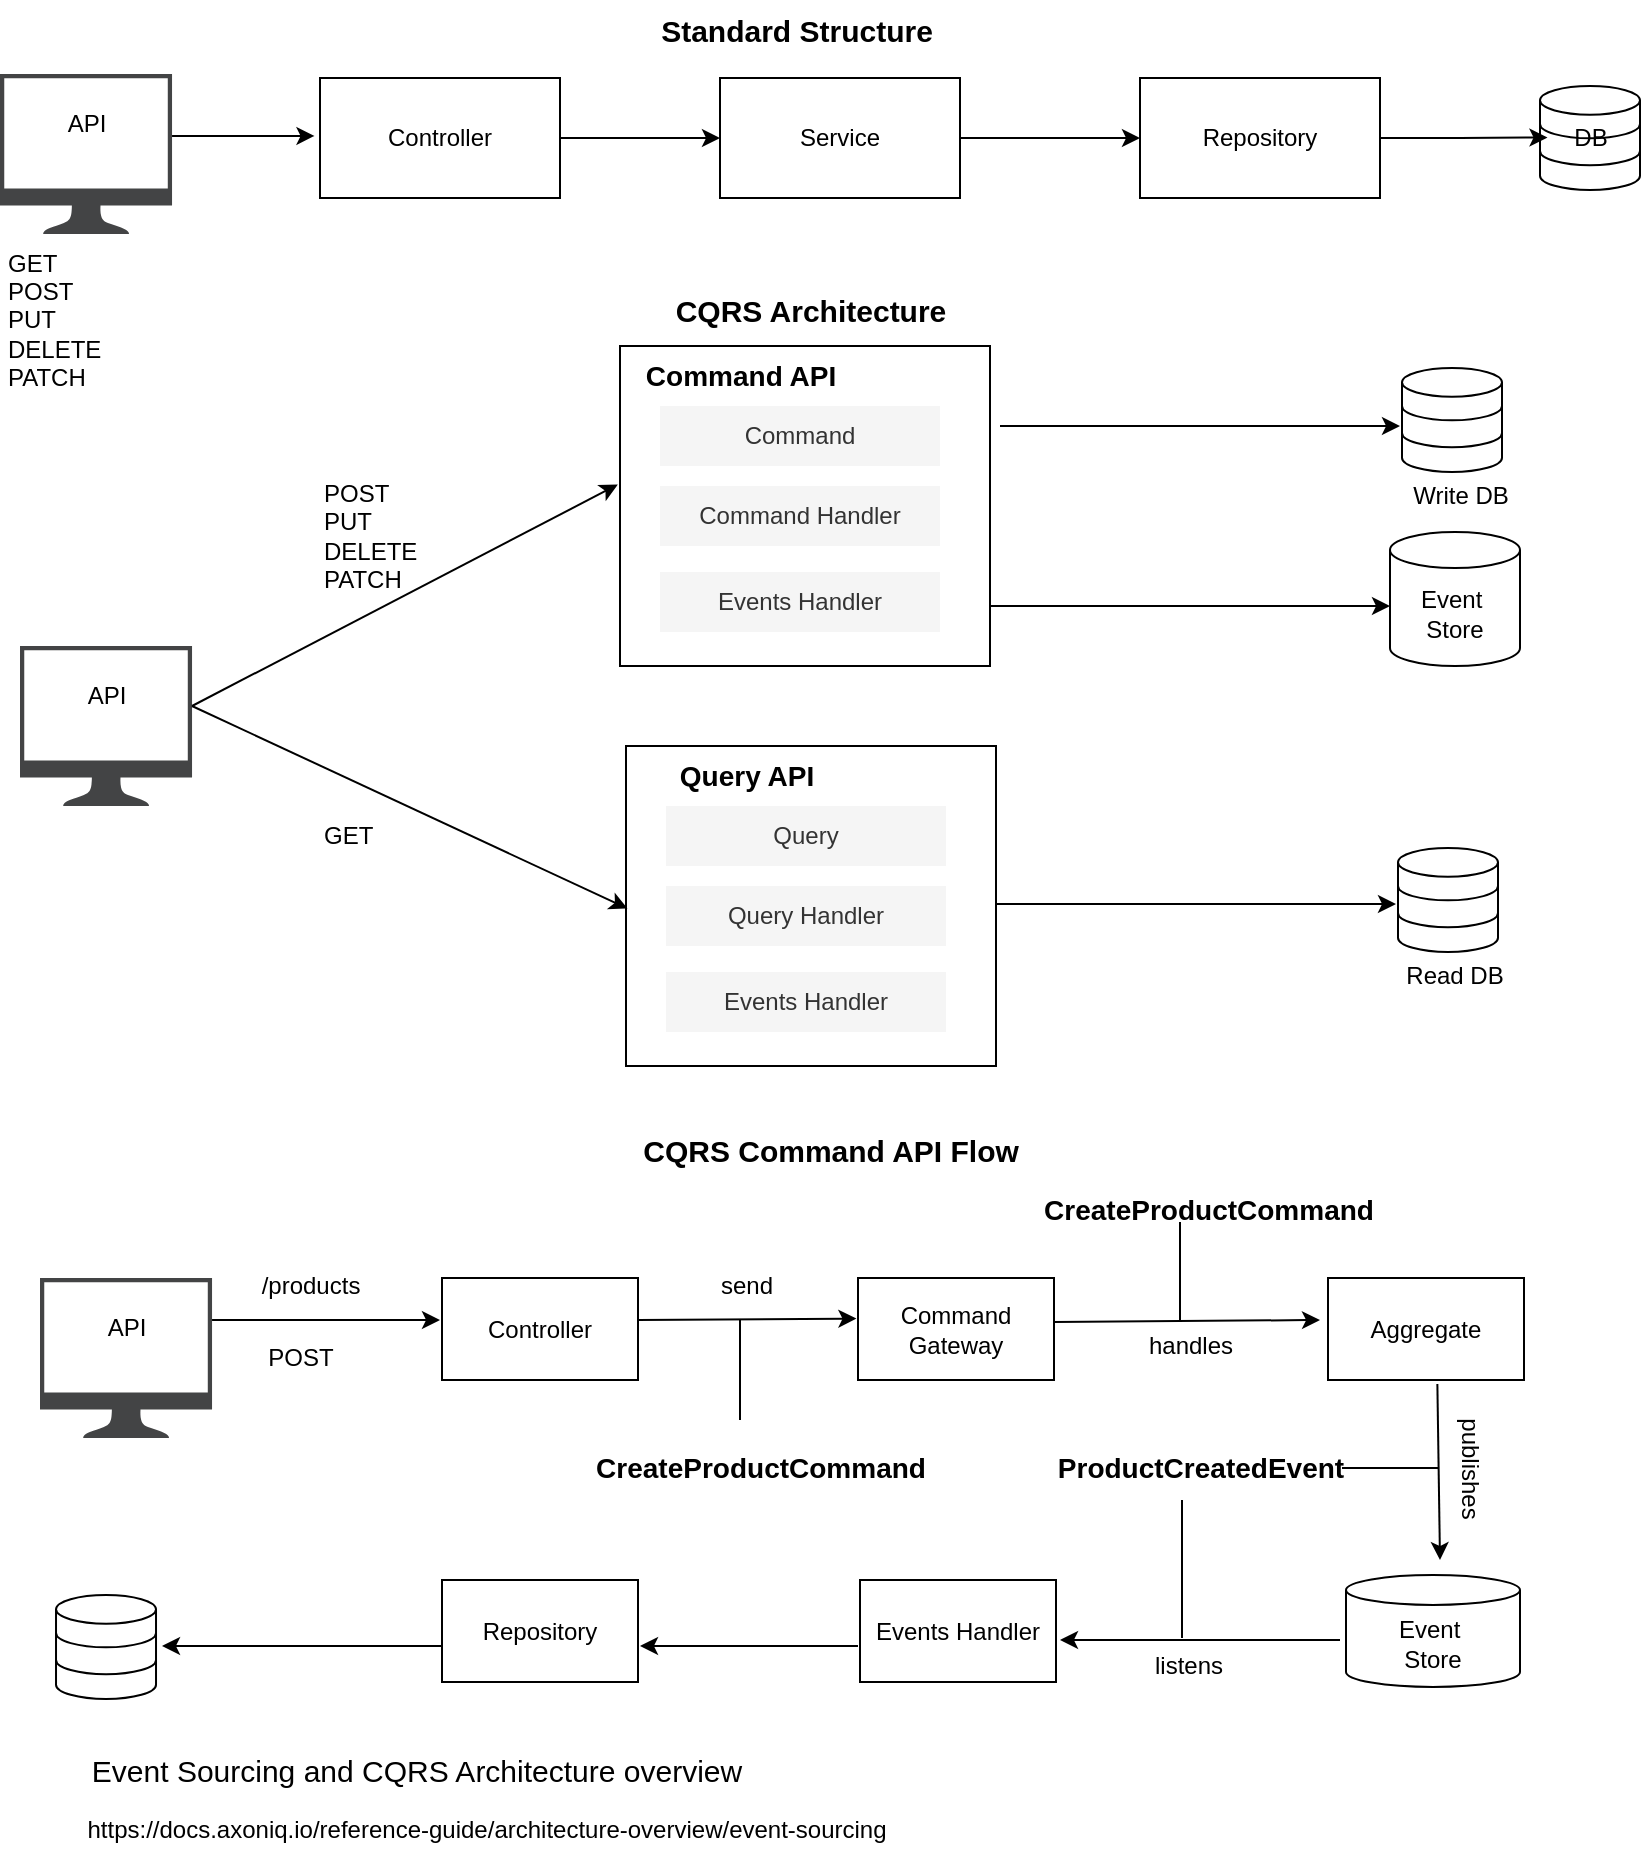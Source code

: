 <mxfile version="24.4.4" type="github" pages="2">
  <diagram name="CQRS" id="2lKPB6G0regEdDibs2Pk">
    <mxGraphModel dx="1434" dy="754" grid="1" gridSize="10" guides="1" tooltips="1" connect="1" arrows="1" fold="1" page="1" pageScale="1" pageWidth="850" pageHeight="1100" math="0" shadow="0">
      <root>
        <mxCell id="0" />
        <mxCell id="1" parent="0" />
        <mxCell id="vrQK5T2YbZI1eICUe0Q2-1" value="" style="sketch=0;pointerEvents=1;shadow=0;dashed=0;html=1;strokeColor=none;fillColor=#434445;aspect=fixed;labelPosition=center;verticalLabelPosition=bottom;verticalAlign=top;align=center;outlineConnect=0;shape=mxgraph.vvd.monitor;" parent="1" vertex="1">
          <mxGeometry x="20" y="57" width="86.02" height="80" as="geometry" />
        </mxCell>
        <mxCell id="vrQK5T2YbZI1eICUe0Q2-2" value="API" style="text;html=1;align=center;verticalAlign=middle;resizable=0;points=[];autosize=1;strokeColor=none;fillColor=none;" parent="1" vertex="1">
          <mxGeometry x="43.01" y="67" width="40" height="30" as="geometry" />
        </mxCell>
        <mxCell id="vrQK5T2YbZI1eICUe0Q2-9" style="edgeStyle=orthogonalEdgeStyle;rounded=0;orthogonalLoop=1;jettySize=auto;html=1;entryX=0;entryY=0.5;entryDx=0;entryDy=0;" parent="1" source="vrQK5T2YbZI1eICUe0Q2-3" target="vrQK5T2YbZI1eICUe0Q2-4" edge="1">
          <mxGeometry relative="1" as="geometry" />
        </mxCell>
        <mxCell id="vrQK5T2YbZI1eICUe0Q2-3" value="Controller" style="rounded=0;whiteSpace=wrap;html=1;" parent="1" vertex="1">
          <mxGeometry x="180" y="59" width="120" height="60" as="geometry" />
        </mxCell>
        <mxCell id="vrQK5T2YbZI1eICUe0Q2-10" style="edgeStyle=orthogonalEdgeStyle;rounded=0;orthogonalLoop=1;jettySize=auto;html=1;" parent="1" source="vrQK5T2YbZI1eICUe0Q2-4" target="vrQK5T2YbZI1eICUe0Q2-5" edge="1">
          <mxGeometry relative="1" as="geometry" />
        </mxCell>
        <mxCell id="vrQK5T2YbZI1eICUe0Q2-4" value="Service" style="rounded=0;whiteSpace=wrap;html=1;" parent="1" vertex="1">
          <mxGeometry x="380" y="59" width="120" height="60" as="geometry" />
        </mxCell>
        <mxCell id="vrQK5T2YbZI1eICUe0Q2-5" value="Repository" style="rounded=0;whiteSpace=wrap;html=1;" parent="1" vertex="1">
          <mxGeometry x="590" y="59" width="120" height="60" as="geometry" />
        </mxCell>
        <mxCell id="vrQK5T2YbZI1eICUe0Q2-6" value="" style="html=1;verticalLabelPosition=bottom;align=center;labelBackgroundColor=#ffffff;verticalAlign=top;strokeWidth=1;strokeColor=#000000;shadow=0;dashed=0;shape=mxgraph.ios7.icons.data;" parent="1" vertex="1">
          <mxGeometry x="790" y="63" width="50" height="52" as="geometry" />
        </mxCell>
        <mxCell id="vrQK5T2YbZI1eICUe0Q2-7" value="DB" style="text;html=1;align=center;verticalAlign=middle;resizable=0;points=[];autosize=1;strokeColor=none;fillColor=none;" parent="1" vertex="1">
          <mxGeometry x="795" y="74" width="40" height="30" as="geometry" />
        </mxCell>
        <mxCell id="vrQK5T2YbZI1eICUe0Q2-12" style="edgeStyle=orthogonalEdgeStyle;rounded=0;orthogonalLoop=1;jettySize=auto;html=1;entryX=0.075;entryY=0.495;entryDx=0;entryDy=0;entryPerimeter=0;" parent="1" source="vrQK5T2YbZI1eICUe0Q2-5" target="vrQK5T2YbZI1eICUe0Q2-6" edge="1">
          <mxGeometry relative="1" as="geometry" />
        </mxCell>
        <mxCell id="vrQK5T2YbZI1eICUe0Q2-13" style="edgeStyle=orthogonalEdgeStyle;rounded=0;orthogonalLoop=1;jettySize=auto;html=1;entryX=-0.023;entryY=0.633;entryDx=0;entryDy=0;entryPerimeter=0;" parent="1" edge="1">
          <mxGeometry relative="1" as="geometry">
            <mxPoint x="106.02" y="87.98" as="sourcePoint" />
            <mxPoint x="177.24" y="87.98" as="targetPoint" />
          </mxGeometry>
        </mxCell>
        <mxCell id="vrQK5T2YbZI1eICUe0Q2-14" value="&lt;b&gt;&lt;font style=&quot;font-size: 15px;&quot;&gt;Standard Structure&lt;/font&gt;&lt;/b&gt;" style="text;html=1;align=center;verticalAlign=middle;resizable=0;points=[];autosize=1;strokeColor=none;fillColor=none;" parent="1" vertex="1">
          <mxGeometry x="338" y="20" width="160" height="30" as="geometry" />
        </mxCell>
        <mxCell id="vrQK5T2YbZI1eICUe0Q2-15" value="GET&lt;div&gt;POST&lt;/div&gt;&lt;div&gt;PUT&lt;/div&gt;&lt;div&gt;DELETE&lt;/div&gt;&lt;div&gt;PATCH&lt;/div&gt;" style="text;html=1;align=left;verticalAlign=middle;resizable=0;points=[];autosize=1;strokeColor=none;fillColor=none;" parent="1" vertex="1">
          <mxGeometry x="22" y="135" width="70" height="90" as="geometry" />
        </mxCell>
        <mxCell id="uQFKMEbY_tLI6WAFVRx7-1" value="" style="sketch=0;pointerEvents=1;shadow=0;dashed=0;html=1;strokeColor=none;fillColor=#434445;aspect=fixed;labelPosition=center;verticalLabelPosition=bottom;verticalAlign=top;align=center;outlineConnect=0;shape=mxgraph.vvd.monitor;" parent="1" vertex="1">
          <mxGeometry x="30" y="343" width="86.02" height="80" as="geometry" />
        </mxCell>
        <mxCell id="uQFKMEbY_tLI6WAFVRx7-2" value="API" style="text;html=1;align=center;verticalAlign=middle;resizable=0;points=[];autosize=1;strokeColor=none;fillColor=none;" parent="1" vertex="1">
          <mxGeometry x="53.01" y="353" width="40" height="30" as="geometry" />
        </mxCell>
        <mxCell id="uQFKMEbY_tLI6WAFVRx7-3" value="" style="rounded=0;whiteSpace=wrap;html=1;" parent="1" vertex="1">
          <mxGeometry x="330" y="193" width="185" height="160" as="geometry" />
        </mxCell>
        <mxCell id="uQFKMEbY_tLI6WAFVRx7-4" value="&lt;b&gt;&lt;font style=&quot;font-size: 14px;&quot;&gt;Command API&lt;/font&gt;&lt;/b&gt;" style="text;html=1;align=center;verticalAlign=middle;resizable=0;points=[];autosize=1;strokeColor=none;fillColor=none;" parent="1" vertex="1">
          <mxGeometry x="330" y="193" width="120" height="30" as="geometry" />
        </mxCell>
        <mxCell id="uQFKMEbY_tLI6WAFVRx7-5" value="Command" style="rounded=0;whiteSpace=wrap;html=1;fillColor=#f5f5f5;fontColor=#333333;strokeColor=none;" parent="1" vertex="1">
          <mxGeometry x="350" y="223" width="140" height="30" as="geometry" />
        </mxCell>
        <mxCell id="uQFKMEbY_tLI6WAFVRx7-6" value="Command Handler" style="rounded=0;whiteSpace=wrap;html=1;fillColor=#f5f5f5;fontColor=#333333;strokeColor=none;" parent="1" vertex="1">
          <mxGeometry x="350" y="263" width="140" height="30" as="geometry" />
        </mxCell>
        <mxCell id="uQFKMEbY_tLI6WAFVRx7-7" value="Events Handler" style="rounded=0;whiteSpace=wrap;html=1;fillColor=#f5f5f5;fontColor=#333333;strokeColor=none;" parent="1" vertex="1">
          <mxGeometry x="350" y="306" width="140" height="30" as="geometry" />
        </mxCell>
        <mxCell id="uQFKMEbY_tLI6WAFVRx7-8" value="" style="rounded=0;whiteSpace=wrap;html=1;" parent="1" vertex="1">
          <mxGeometry x="333" y="393" width="185" height="160" as="geometry" />
        </mxCell>
        <mxCell id="uQFKMEbY_tLI6WAFVRx7-9" value="&lt;b&gt;&lt;font style=&quot;font-size: 14px;&quot;&gt;Query API&lt;/font&gt;&lt;/b&gt;" style="text;html=1;align=center;verticalAlign=middle;resizable=0;points=[];autosize=1;strokeColor=none;fillColor=none;" parent="1" vertex="1">
          <mxGeometry x="348" y="393" width="90" height="30" as="geometry" />
        </mxCell>
        <mxCell id="uQFKMEbY_tLI6WAFVRx7-10" value="Query" style="rounded=0;whiteSpace=wrap;html=1;fillColor=#f5f5f5;fontColor=#333333;strokeColor=none;" parent="1" vertex="1">
          <mxGeometry x="353" y="423" width="140" height="30" as="geometry" />
        </mxCell>
        <mxCell id="uQFKMEbY_tLI6WAFVRx7-11" value="Query Handler" style="rounded=0;whiteSpace=wrap;html=1;fillColor=#f5f5f5;fontColor=#333333;strokeColor=none;" parent="1" vertex="1">
          <mxGeometry x="353" y="463" width="140" height="30" as="geometry" />
        </mxCell>
        <mxCell id="uQFKMEbY_tLI6WAFVRx7-12" value="Events Handler" style="rounded=0;whiteSpace=wrap;html=1;fillColor=#f5f5f5;fontColor=#333333;strokeColor=none;" parent="1" vertex="1">
          <mxGeometry x="353" y="506" width="140" height="30" as="geometry" />
        </mxCell>
        <mxCell id="uQFKMEbY_tLI6WAFVRx7-14" value="" style="endArrow=classic;html=1;rounded=0;entryX=-0.006;entryY=0.433;entryDx=0;entryDy=0;entryPerimeter=0;" parent="1" target="uQFKMEbY_tLI6WAFVRx7-3" edge="1">
          <mxGeometry width="50" height="50" relative="1" as="geometry">
            <mxPoint x="116.02" y="373" as="sourcePoint" />
            <mxPoint x="166.02" y="323" as="targetPoint" />
          </mxGeometry>
        </mxCell>
        <mxCell id="uQFKMEbY_tLI6WAFVRx7-15" value="" style="endArrow=classic;html=1;rounded=0;entryX=0.004;entryY=0.508;entryDx=0;entryDy=0;entryPerimeter=0;" parent="1" target="uQFKMEbY_tLI6WAFVRx7-8" edge="1">
          <mxGeometry width="50" height="50" relative="1" as="geometry">
            <mxPoint x="116" y="373" as="sourcePoint" />
            <mxPoint x="330" y="473" as="targetPoint" />
          </mxGeometry>
        </mxCell>
        <mxCell id="uQFKMEbY_tLI6WAFVRx7-16" value="Event&amp;nbsp;&lt;div&gt;Store&lt;/div&gt;" style="shape=cylinder3;whiteSpace=wrap;html=1;boundedLbl=1;backgroundOutline=1;size=9;" parent="1" vertex="1">
          <mxGeometry x="715" y="286" width="65" height="67" as="geometry" />
        </mxCell>
        <mxCell id="uQFKMEbY_tLI6WAFVRx7-17" value="" style="html=1;verticalLabelPosition=bottom;align=center;labelBackgroundColor=#ffffff;verticalAlign=top;strokeWidth=1;strokeColor=#000000;shadow=0;dashed=0;shape=mxgraph.ios7.icons.data;" parent="1" vertex="1">
          <mxGeometry x="721" y="204" width="50" height="52" as="geometry" />
        </mxCell>
        <mxCell id="uQFKMEbY_tLI6WAFVRx7-19" value="" style="html=1;verticalLabelPosition=bottom;align=center;labelBackgroundColor=#ffffff;verticalAlign=top;strokeWidth=1;strokeColor=#000000;shadow=0;dashed=0;shape=mxgraph.ios7.icons.data;" parent="1" vertex="1">
          <mxGeometry x="719" y="444" width="50" height="52" as="geometry" />
        </mxCell>
        <mxCell id="uQFKMEbY_tLI6WAFVRx7-21" value="&lt;div&gt;POST&lt;/div&gt;&lt;div&gt;PUT&lt;/div&gt;&lt;div&gt;DELETE&lt;/div&gt;&lt;div&gt;PATCH&lt;/div&gt;" style="text;html=1;align=left;verticalAlign=middle;resizable=0;points=[];autosize=1;strokeColor=none;fillColor=none;" parent="1" vertex="1">
          <mxGeometry x="180" y="253" width="70" height="70" as="geometry" />
        </mxCell>
        <mxCell id="uQFKMEbY_tLI6WAFVRx7-22" value="GET" style="text;html=1;align=left;verticalAlign=middle;resizable=0;points=[];autosize=1;strokeColor=none;fillColor=none;" parent="1" vertex="1">
          <mxGeometry x="180" y="423" width="50" height="30" as="geometry" />
        </mxCell>
        <mxCell id="uQFKMEbY_tLI6WAFVRx7-23" value="Write DB" style="text;html=1;align=center;verticalAlign=middle;resizable=0;points=[];autosize=1;strokeColor=none;fillColor=none;" parent="1" vertex="1">
          <mxGeometry x="715" y="253" width="70" height="30" as="geometry" />
        </mxCell>
        <mxCell id="uQFKMEbY_tLI6WAFVRx7-24" value="Read DB" style="text;html=1;align=center;verticalAlign=middle;resizable=0;points=[];autosize=1;strokeColor=none;fillColor=none;" parent="1" vertex="1">
          <mxGeometry x="712" y="493" width="70" height="30" as="geometry" />
        </mxCell>
        <mxCell id="uQFKMEbY_tLI6WAFVRx7-25" value="" style="endArrow=classic;html=1;rounded=0;" parent="1" edge="1">
          <mxGeometry width="50" height="50" relative="1" as="geometry">
            <mxPoint x="520" y="233" as="sourcePoint" />
            <mxPoint x="720" y="233" as="targetPoint" />
          </mxGeometry>
        </mxCell>
        <mxCell id="uQFKMEbY_tLI6WAFVRx7-26" value="" style="endArrow=classic;html=1;rounded=0;" parent="1" edge="1">
          <mxGeometry width="50" height="50" relative="1" as="geometry">
            <mxPoint x="515" y="323" as="sourcePoint" />
            <mxPoint x="715" y="323" as="targetPoint" />
          </mxGeometry>
        </mxCell>
        <mxCell id="uQFKMEbY_tLI6WAFVRx7-27" value="" style="endArrow=classic;html=1;rounded=0;" parent="1" edge="1">
          <mxGeometry width="50" height="50" relative="1" as="geometry">
            <mxPoint x="518" y="472" as="sourcePoint" />
            <mxPoint x="718" y="472" as="targetPoint" />
          </mxGeometry>
        </mxCell>
        <mxCell id="uQFKMEbY_tLI6WAFVRx7-28" value="&lt;b&gt;&lt;font style=&quot;font-size: 15px;&quot;&gt;CQRS Architecture&lt;/font&gt;&lt;/b&gt;" style="text;html=1;align=center;verticalAlign=middle;resizable=0;points=[];autosize=1;strokeColor=none;fillColor=none;" parent="1" vertex="1">
          <mxGeometry x="345" y="160" width="160" height="30" as="geometry" />
        </mxCell>
        <mxCell id="uQFKMEbY_tLI6WAFVRx7-29" value="&lt;b&gt;&lt;font style=&quot;font-size: 15px;&quot;&gt;CQRS Command API Flow&lt;/font&gt;&lt;/b&gt;" style="text;html=1;align=center;verticalAlign=middle;resizable=0;points=[];autosize=1;strokeColor=none;fillColor=none;" parent="1" vertex="1">
          <mxGeometry x="330" y="580" width="210" height="30" as="geometry" />
        </mxCell>
        <mxCell id="uQFKMEbY_tLI6WAFVRx7-30" value="" style="sketch=0;pointerEvents=1;shadow=0;dashed=0;html=1;strokeColor=none;fillColor=#434445;aspect=fixed;labelPosition=center;verticalLabelPosition=bottom;verticalAlign=top;align=center;outlineConnect=0;shape=mxgraph.vvd.monitor;" parent="1" vertex="1">
          <mxGeometry x="40" y="659" width="86.02" height="80" as="geometry" />
        </mxCell>
        <mxCell id="uQFKMEbY_tLI6WAFVRx7-31" value="API" style="text;html=1;align=center;verticalAlign=middle;resizable=0;points=[];autosize=1;strokeColor=none;fillColor=none;" parent="1" vertex="1">
          <mxGeometry x="63.01" y="669" width="40" height="30" as="geometry" />
        </mxCell>
        <mxCell id="uQFKMEbY_tLI6WAFVRx7-32" value="Controller" style="rounded=0;whiteSpace=wrap;html=1;" parent="1" vertex="1">
          <mxGeometry x="241" y="659" width="98" height="51" as="geometry" />
        </mxCell>
        <mxCell id="uQFKMEbY_tLI6WAFVRx7-33" value="Command Gateway" style="rounded=0;whiteSpace=wrap;html=1;" parent="1" vertex="1">
          <mxGeometry x="449" y="659" width="98" height="51" as="geometry" />
        </mxCell>
        <mxCell id="uQFKMEbY_tLI6WAFVRx7-34" value="Aggregate" style="rounded=0;whiteSpace=wrap;html=1;" parent="1" vertex="1">
          <mxGeometry x="684" y="659" width="98" height="51" as="geometry" />
        </mxCell>
        <mxCell id="uQFKMEbY_tLI6WAFVRx7-35" value="Event&amp;nbsp;&lt;div&gt;Store&lt;/div&gt;" style="shape=cylinder3;whiteSpace=wrap;html=1;boundedLbl=1;backgroundOutline=1;size=7.5;" parent="1" vertex="1">
          <mxGeometry x="693" y="807.5" width="87" height="56" as="geometry" />
        </mxCell>
        <mxCell id="uQFKMEbY_tLI6WAFVRx7-36" value="" style="html=1;verticalLabelPosition=bottom;align=center;labelBackgroundColor=#ffffff;verticalAlign=top;strokeWidth=1;strokeColor=#000000;shadow=0;dashed=0;shape=mxgraph.ios7.icons.data;" parent="1" vertex="1">
          <mxGeometry x="48.01" y="817.5" width="50" height="52" as="geometry" />
        </mxCell>
        <mxCell id="uQFKMEbY_tLI6WAFVRx7-37" value="Events Handler" style="rounded=0;whiteSpace=wrap;html=1;" parent="1" vertex="1">
          <mxGeometry x="450" y="810" width="98" height="51" as="geometry" />
        </mxCell>
        <mxCell id="uQFKMEbY_tLI6WAFVRx7-38" value="Repository" style="rounded=0;whiteSpace=wrap;html=1;" parent="1" vertex="1">
          <mxGeometry x="241" y="810" width="98" height="51" as="geometry" />
        </mxCell>
        <mxCell id="uQFKMEbY_tLI6WAFVRx7-39" value="&lt;b&gt;&lt;font style=&quot;font-size: 14px;&quot;&gt;CreateProductCommand&lt;/font&gt;&lt;/b&gt;" style="text;html=1;align=center;verticalAlign=middle;resizable=0;points=[];autosize=1;strokeColor=none;fillColor=none;" parent="1" vertex="1">
          <mxGeometry x="305" y="739" width="190" height="30" as="geometry" />
        </mxCell>
        <mxCell id="uQFKMEbY_tLI6WAFVRx7-41" value="&lt;b&gt;&lt;font style=&quot;font-size: 14px;&quot;&gt;CreateProductCommand&lt;/font&gt;&lt;/b&gt;" style="text;html=1;align=center;verticalAlign=middle;resizable=0;points=[];autosize=1;strokeColor=none;fillColor=none;" parent="1" vertex="1">
          <mxGeometry x="529" y="610" width="190" height="30" as="geometry" />
        </mxCell>
        <mxCell id="uQFKMEbY_tLI6WAFVRx7-42" value="&lt;b&gt;&lt;font style=&quot;font-size: 14px;&quot;&gt;ProductCreatedEvent&lt;/font&gt;&lt;/b&gt;" style="text;html=1;align=center;verticalAlign=middle;resizable=0;points=[];autosize=1;strokeColor=none;fillColor=none;" parent="1" vertex="1">
          <mxGeometry x="535" y="739" width="170" height="30" as="geometry" />
        </mxCell>
        <mxCell id="uQFKMEbY_tLI6WAFVRx7-43" value="" style="endArrow=classic;html=1;rounded=0;" parent="1" edge="1">
          <mxGeometry width="50" height="50" relative="1" as="geometry">
            <mxPoint x="126.02" y="680" as="sourcePoint" />
            <mxPoint x="240" y="680" as="targetPoint" />
          </mxGeometry>
        </mxCell>
        <mxCell id="uQFKMEbY_tLI6WAFVRx7-44" value="" style="endArrow=classic;html=1;rounded=0;entryX=-0.008;entryY=0.398;entryDx=0;entryDy=0;entryPerimeter=0;" parent="1" target="uQFKMEbY_tLI6WAFVRx7-33" edge="1">
          <mxGeometry width="50" height="50" relative="1" as="geometry">
            <mxPoint x="339" y="680" as="sourcePoint" />
            <mxPoint x="440" y="680" as="targetPoint" />
          </mxGeometry>
        </mxCell>
        <mxCell id="uQFKMEbY_tLI6WAFVRx7-45" value="" style="endArrow=classic;html=1;rounded=0;" parent="1" edge="1">
          <mxGeometry width="50" height="50" relative="1" as="geometry">
            <mxPoint x="547" y="681" as="sourcePoint" />
            <mxPoint x="680" y="680" as="targetPoint" />
          </mxGeometry>
        </mxCell>
        <mxCell id="uQFKMEbY_tLI6WAFVRx7-46" value="" style="endArrow=classic;html=1;rounded=0;exitX=0.558;exitY=1.039;exitDx=0;exitDy=0;exitPerimeter=0;" parent="1" source="uQFKMEbY_tLI6WAFVRx7-34" edge="1">
          <mxGeometry width="50" height="50" relative="1" as="geometry">
            <mxPoint x="740" y="720" as="sourcePoint" />
            <mxPoint x="740" y="800" as="targetPoint" />
          </mxGeometry>
        </mxCell>
        <mxCell id="uQFKMEbY_tLI6WAFVRx7-47" value="" style="endArrow=classic;html=1;rounded=0;" parent="1" edge="1">
          <mxGeometry width="50" height="50" relative="1" as="geometry">
            <mxPoint x="690" y="840" as="sourcePoint" />
            <mxPoint x="550" y="840" as="targetPoint" />
          </mxGeometry>
        </mxCell>
        <mxCell id="uQFKMEbY_tLI6WAFVRx7-48" value="" style="endArrow=classic;html=1;rounded=0;" parent="1" edge="1">
          <mxGeometry width="50" height="50" relative="1" as="geometry">
            <mxPoint x="449" y="843" as="sourcePoint" />
            <mxPoint x="340" y="843" as="targetPoint" />
          </mxGeometry>
        </mxCell>
        <mxCell id="uQFKMEbY_tLI6WAFVRx7-49" value="" style="endArrow=classic;html=1;rounded=0;" parent="1" edge="1">
          <mxGeometry width="50" height="50" relative="1" as="geometry">
            <mxPoint x="241" y="843" as="sourcePoint" />
            <mxPoint x="101" y="843" as="targetPoint" />
          </mxGeometry>
        </mxCell>
        <mxCell id="uQFKMEbY_tLI6WAFVRx7-50" value="/products" style="text;html=1;align=center;verticalAlign=middle;resizable=0;points=[];autosize=1;strokeColor=none;fillColor=none;" parent="1" vertex="1">
          <mxGeometry x="140" y="648" width="70" height="30" as="geometry" />
        </mxCell>
        <mxCell id="uQFKMEbY_tLI6WAFVRx7-51" value="POST" style="text;html=1;align=center;verticalAlign=middle;resizable=0;points=[];autosize=1;strokeColor=none;fillColor=none;" parent="1" vertex="1">
          <mxGeometry x="140" y="684" width="60" height="30" as="geometry" />
        </mxCell>
        <mxCell id="uQFKMEbY_tLI6WAFVRx7-52" value="send" style="text;html=1;align=center;verticalAlign=middle;resizable=0;points=[];autosize=1;strokeColor=none;fillColor=none;" parent="1" vertex="1">
          <mxGeometry x="368" y="648" width="50" height="30" as="geometry" />
        </mxCell>
        <mxCell id="uQFKMEbY_tLI6WAFVRx7-53" value="" style="endArrow=none;html=1;rounded=0;" parent="1" edge="1">
          <mxGeometry width="50" height="50" relative="1" as="geometry">
            <mxPoint x="390" y="730" as="sourcePoint" />
            <mxPoint x="390" y="680" as="targetPoint" />
          </mxGeometry>
        </mxCell>
        <mxCell id="uQFKMEbY_tLI6WAFVRx7-54" value="" style="endArrow=none;html=1;rounded=0;" parent="1" edge="1">
          <mxGeometry width="50" height="50" relative="1" as="geometry">
            <mxPoint x="610" y="681" as="sourcePoint" />
            <mxPoint x="610" y="631" as="targetPoint" />
          </mxGeometry>
        </mxCell>
        <mxCell id="uQFKMEbY_tLI6WAFVRx7-55" value="handles" style="text;html=1;align=center;verticalAlign=middle;resizable=0;points=[];autosize=1;strokeColor=none;fillColor=none;" parent="1" vertex="1">
          <mxGeometry x="580" y="678" width="70" height="30" as="geometry" />
        </mxCell>
        <mxCell id="uQFKMEbY_tLI6WAFVRx7-56" value="publishes" style="text;html=1;align=center;verticalAlign=middle;resizable=0;points=[];autosize=1;strokeColor=none;fillColor=none;rotation=90;" parent="1" vertex="1">
          <mxGeometry x="720" y="739" width="70" height="30" as="geometry" />
        </mxCell>
        <mxCell id="uQFKMEbY_tLI6WAFVRx7-57" value="listens" style="text;html=1;align=center;verticalAlign=middle;resizable=0;points=[];autosize=1;strokeColor=none;fillColor=none;" parent="1" vertex="1">
          <mxGeometry x="584" y="838" width="60" height="30" as="geometry" />
        </mxCell>
        <mxCell id="uQFKMEbY_tLI6WAFVRx7-58" value="" style="endArrow=none;html=1;rounded=0;" parent="1" edge="1">
          <mxGeometry width="50" height="50" relative="1" as="geometry">
            <mxPoint x="611" y="839" as="sourcePoint" />
            <mxPoint x="611" y="770" as="targetPoint" />
          </mxGeometry>
        </mxCell>
        <mxCell id="uQFKMEbY_tLI6WAFVRx7-59" value="" style="endArrow=none;html=1;rounded=0;" parent="1" edge="1">
          <mxGeometry width="50" height="50" relative="1" as="geometry">
            <mxPoint x="691" y="754" as="sourcePoint" />
            <mxPoint x="739" y="754" as="targetPoint" />
          </mxGeometry>
        </mxCell>
        <mxCell id="flbyCanZl-e_JgoIbT8T-2" value="https://docs.axoniq.io/reference-guide/architecture-overview/event-sourcing" style="text;html=1;align=center;verticalAlign=middle;resizable=0;points=[];autosize=1;strokeColor=none;fillColor=none;" parent="1" vertex="1">
          <mxGeometry x="53.01" y="920" width="420" height="30" as="geometry" />
        </mxCell>
        <mxCell id="flbyCanZl-e_JgoIbT8T-3" value="&lt;font style=&quot;font-size: 15px;&quot;&gt;Event Sourcing and CQRS Architecture overview&lt;/font&gt;" style="text;html=1;align=center;verticalAlign=middle;resizable=0;points=[];autosize=1;strokeColor=none;fillColor=none;" parent="1" vertex="1">
          <mxGeometry x="53.01" y="890" width="350" height="30" as="geometry" />
        </mxCell>
      </root>
    </mxGraphModel>
  </diagram>
  <diagram id="9_GEjSES-XIURFubGboF" name="SAGA-orchestration">
    <mxGraphModel dx="1434" dy="754" grid="1" gridSize="10" guides="1" tooltips="1" connect="1" arrows="1" fold="1" page="1" pageScale="1" pageWidth="850" pageHeight="1100" math="0" shadow="0">
      <root>
        <mxCell id="0" />
        <mxCell id="1" parent="0" />
        <mxCell id="NAhrmkeucLqS3Z3KKrea-1" value="" style="sketch=0;pointerEvents=1;shadow=0;dashed=0;html=1;strokeColor=none;fillColor=#434445;aspect=fixed;labelPosition=center;verticalLabelPosition=bottom;verticalAlign=top;align=center;outlineConnect=0;shape=mxgraph.vvd.monitor;" parent="1" vertex="1">
          <mxGeometry x="20" y="350" width="86.02" height="80" as="geometry" />
        </mxCell>
        <mxCell id="NAhrmkeucLqS3Z3KKrea-2" value="API" style="text;html=1;align=center;verticalAlign=middle;resizable=0;points=[];autosize=1;strokeColor=none;fillColor=none;" parent="1" vertex="1">
          <mxGeometry x="43.01" y="360" width="40" height="30" as="geometry" />
        </mxCell>
        <mxCell id="NAhrmkeucLqS3Z3KKrea-3" value="" style="rounded=0;whiteSpace=wrap;html=1;" parent="1" vertex="1">
          <mxGeometry x="250" y="180" width="260" height="410" as="geometry" />
        </mxCell>
        <mxCell id="NAhrmkeucLqS3Z3KKrea-4" value="&lt;font style=&quot;font-size: 15px;&quot;&gt;Order Service&lt;/font&gt;" style="rounded=0;whiteSpace=wrap;html=1;" parent="1" vertex="1">
          <mxGeometry x="640" y="180" width="160" height="60" as="geometry" />
        </mxCell>
        <mxCell id="NAhrmkeucLqS3Z3KKrea-5" value="&lt;font style=&quot;font-size: 15px;&quot;&gt;Product Service&lt;/font&gt;" style="rounded=0;whiteSpace=wrap;html=1;" parent="1" vertex="1">
          <mxGeometry x="640" y="265" width="160" height="60" as="geometry" />
        </mxCell>
        <mxCell id="NAhrmkeucLqS3Z3KKrea-6" value="&lt;font style=&quot;font-size: 15px;&quot;&gt;Payment Service&lt;/font&gt;" style="rounded=0;whiteSpace=wrap;html=1;" parent="1" vertex="1">
          <mxGeometry x="640" y="354" width="160" height="60" as="geometry" />
        </mxCell>
        <mxCell id="NAhrmkeucLqS3Z3KKrea-7" value="&lt;font style=&quot;font-size: 15px;&quot;&gt;Shipment Service&lt;/font&gt;" style="rounded=0;whiteSpace=wrap;html=1;" parent="1" vertex="1">
          <mxGeometry x="640" y="443" width="160" height="60" as="geometry" />
        </mxCell>
        <mxCell id="NAhrmkeucLqS3Z3KKrea-8" value="&lt;font style=&quot;font-size: 15px;&quot;&gt;Notification Service&lt;/font&gt;" style="rounded=0;whiteSpace=wrap;html=1;" parent="1" vertex="1">
          <mxGeometry x="640" y="530" width="160" height="60" as="geometry" />
        </mxCell>
        <mxCell id="NAhrmkeucLqS3Z3KKrea-9" value="&lt;b&gt;&lt;font style=&quot;font-size: 13px;&quot;&gt;Orchestrator(Order Saga)&lt;/font&gt;&lt;/b&gt;" style="text;html=1;align=center;verticalAlign=middle;resizable=0;points=[];autosize=1;strokeColor=none;fillColor=none;" parent="1" vertex="1">
          <mxGeometry x="265" y="150" width="180" height="30" as="geometry" />
        </mxCell>
        <mxCell id="NAhrmkeucLqS3Z3KKrea-10" value="&lt;b&gt;&lt;font style=&quot;font-size: 19px;&quot;&gt;Saga Orchestration&lt;/font&gt;&lt;/b&gt;" style="text;html=1;align=center;verticalAlign=middle;resizable=0;points=[];autosize=1;strokeColor=none;fillColor=none;" parent="1" vertex="1">
          <mxGeometry x="290" y="90" width="200" height="40" as="geometry" />
        </mxCell>
        <mxCell id="NAhrmkeucLqS3Z3KKrea-11" value="&lt;b&gt;&lt;font color=&quot;#ff8000&quot; style=&quot;font-size: 15px;&quot;&gt;CreateOrderCommand&lt;/font&gt;&lt;/b&gt;" style="text;html=1;align=center;verticalAlign=middle;resizable=0;points=[];autosize=1;strokeColor=none;fillColor=none;" parent="1" vertex="1">
          <mxGeometry x="278" y="195" width="180" height="30" as="geometry" />
        </mxCell>
        <mxCell id="NAhrmkeucLqS3Z3KKrea-12" value="&lt;b&gt;&lt;font color=&quot;#ff8000&quot; style=&quot;font-size: 15px;&quot;&gt;BlockProductCommand&lt;/font&gt;&lt;/b&gt;" style="text;html=1;align=center;verticalAlign=middle;resizable=0;points=[];autosize=1;strokeColor=none;fillColor=none;" parent="1" vertex="1">
          <mxGeometry x="278" y="290" width="190" height="30" as="geometry" />
        </mxCell>
        <mxCell id="NAhrmkeucLqS3Z3KKrea-13" value="&lt;b&gt;&lt;font color=&quot;#ff8000&quot; style=&quot;font-size: 15px;&quot;&gt;ValidatePaymentCommand&lt;/font&gt;&lt;/b&gt;" style="text;html=1;align=center;verticalAlign=middle;resizable=0;points=[];autosize=1;strokeColor=none;fillColor=none;" parent="1" vertex="1">
          <mxGeometry x="270" y="400" width="220" height="30" as="geometry" />
        </mxCell>
        <mxCell id="NAhrmkeucLqS3Z3KKrea-14" value="&lt;b&gt;&lt;font color=&quot;#ff8000&quot; style=&quot;font-size: 15px;&quot;&gt;ShipOrderCommand&lt;/font&gt;&lt;/b&gt;" style="text;html=1;align=center;verticalAlign=middle;resizable=0;points=[];autosize=1;strokeColor=none;fillColor=none;" parent="1" vertex="1">
          <mxGeometry x="291" y="503" width="170" height="30" as="geometry" />
        </mxCell>
        <mxCell id="NAhrmkeucLqS3Z3KKrea-15" value="&lt;b&gt;&lt;font color=&quot;#00994d&quot; style=&quot;font-size: 15px;&quot;&gt;OrderCreatedEvent&lt;/font&gt;&lt;/b&gt;" style="text;html=1;align=center;verticalAlign=middle;resizable=0;points=[];autosize=1;strokeColor=none;fillColor=none;" parent="1" vertex="1">
          <mxGeometry x="293" y="229" width="160" height="30" as="geometry" />
        </mxCell>
        <mxCell id="NAhrmkeucLqS3Z3KKrea-16" value="&lt;b&gt;&lt;font color=&quot;#00994d&quot; style=&quot;font-size: 15px;&quot;&gt;ProductBlockedEvent&lt;/font&gt;&lt;/b&gt;" style="text;html=1;align=center;verticalAlign=middle;resizable=0;points=[];autosize=1;strokeColor=none;fillColor=none;" parent="1" vertex="1">
          <mxGeometry x="279" y="321" width="180" height="30" as="geometry" />
        </mxCell>
        <mxCell id="NAhrmkeucLqS3Z3KKrea-17" value="&lt;b&gt;&lt;font color=&quot;#00994d&quot; style=&quot;font-size: 15px;&quot;&gt;PaymentProcessedEvent&lt;/font&gt;&lt;/b&gt;" style="text;html=1;align=center;verticalAlign=middle;resizable=0;points=[];autosize=1;strokeColor=none;fillColor=none;" parent="1" vertex="1">
          <mxGeometry x="272" y="432" width="200" height="30" as="geometry" />
        </mxCell>
        <mxCell id="NAhrmkeucLqS3Z3KKrea-18" value="&lt;b&gt;&lt;font color=&quot;#00994d&quot; style=&quot;font-size: 15px;&quot;&gt;OrderShippedEvent&lt;/font&gt;&lt;/b&gt;" style="text;html=1;align=center;verticalAlign=middle;resizable=0;points=[];autosize=1;strokeColor=none;fillColor=none;" parent="1" vertex="1">
          <mxGeometry x="300" y="537" width="160" height="30" as="geometry" />
        </mxCell>
        <mxCell id="NAhrmkeucLqS3Z3KKrea-19" value="" style="endArrow=classic;html=1;rounded=0;" parent="1" edge="1">
          <mxGeometry width="50" height="50" relative="1" as="geometry">
            <mxPoint x="110" y="380" as="sourcePoint" />
            <mxPoint x="240" y="380" as="targetPoint" />
          </mxGeometry>
        </mxCell>
        <mxCell id="NAhrmkeucLqS3Z3KKrea-20" value="/orders" style="text;html=1;align=center;verticalAlign=middle;resizable=0;points=[];autosize=1;strokeColor=none;fillColor=none;" parent="1" vertex="1">
          <mxGeometry x="130" y="348" width="60" height="30" as="geometry" />
        </mxCell>
        <mxCell id="NAhrmkeucLqS3Z3KKrea-21" value="POST" style="text;html=1;align=center;verticalAlign=middle;resizable=0;points=[];autosize=1;strokeColor=none;fillColor=none;" parent="1" vertex="1">
          <mxGeometry x="130" y="378" width="60" height="30" as="geometry" />
        </mxCell>
        <mxCell id="NAhrmkeucLqS3Z3KKrea-22" value="" style="endArrow=classic;html=1;rounded=0;entryX=0;entryY=0.5;entryDx=0;entryDy=0;dashed=1;dashPattern=1 1;" parent="1" target="NAhrmkeucLqS3Z3KKrea-4" edge="1">
          <mxGeometry width="50" height="50" relative="1" as="geometry">
            <mxPoint x="450" y="210" as="sourcePoint" />
            <mxPoint x="630" y="210" as="targetPoint" />
          </mxGeometry>
        </mxCell>
        <mxCell id="NAhrmkeucLqS3Z3KKrea-24" value="" style="endArrow=classic;html=1;rounded=0;entryX=1;entryY=0.5;entryDx=0;entryDy=0;entryPerimeter=0;" parent="1" target="NAhrmkeucLqS3Z3KKrea-15" edge="1">
          <mxGeometry width="50" height="50" relative="1" as="geometry">
            <mxPoint x="640" y="210" as="sourcePoint" />
            <mxPoint x="690" y="160" as="targetPoint" />
          </mxGeometry>
        </mxCell>
        <mxCell id="NAhrmkeucLqS3Z3KKrea-25" value="" style="endArrow=classic;html=1;rounded=0;dashed=1;dashPattern=1 1;" parent="1" edge="1">
          <mxGeometry width="50" height="50" relative="1" as="geometry">
            <mxPoint x="460" y="312" as="sourcePoint" />
            <mxPoint x="640" y="290" as="targetPoint" />
          </mxGeometry>
        </mxCell>
        <mxCell id="NAhrmkeucLqS3Z3KKrea-26" value="" style="endArrow=classic;html=1;rounded=0;entryX=1.002;entryY=0.44;entryDx=0;entryDy=0;entryPerimeter=0;exitX=0;exitY=0.417;exitDx=0;exitDy=0;exitPerimeter=0;" parent="1" source="NAhrmkeucLqS3Z3KKrea-5" target="NAhrmkeucLqS3Z3KKrea-16" edge="1">
          <mxGeometry width="50" height="50" relative="1" as="geometry">
            <mxPoint x="630" y="300" as="sourcePoint" />
            <mxPoint x="460" y="352" as="targetPoint" />
          </mxGeometry>
        </mxCell>
        <mxCell id="NAhrmkeucLqS3Z3KKrea-27" value="" style="endArrow=classic;html=1;rounded=0;dashed=1;dashPattern=1 1;" parent="1" edge="1">
          <mxGeometry width="50" height="50" relative="1" as="geometry">
            <mxPoint x="460" y="409" as="sourcePoint" />
            <mxPoint x="640" y="387" as="targetPoint" />
          </mxGeometry>
        </mxCell>
        <mxCell id="NAhrmkeucLqS3Z3KKrea-28" value="" style="endArrow=classic;html=1;rounded=0;exitX=0;exitY=0.417;exitDx=0;exitDy=0;exitPerimeter=0;" parent="1" edge="1">
          <mxGeometry width="50" height="50" relative="1" as="geometry">
            <mxPoint x="640" y="387" as="sourcePoint" />
            <mxPoint x="470" y="450" as="targetPoint" />
          </mxGeometry>
        </mxCell>
        <mxCell id="NAhrmkeucLqS3Z3KKrea-29" value="" style="endArrow=classic;html=1;rounded=0;dashed=1;dashPattern=1 1;" parent="1" edge="1">
          <mxGeometry width="50" height="50" relative="1" as="geometry">
            <mxPoint x="456" y="518" as="sourcePoint" />
            <mxPoint x="640" y="470" as="targetPoint" />
          </mxGeometry>
        </mxCell>
        <mxCell id="NAhrmkeucLqS3Z3KKrea-30" value="" style="endArrow=classic;html=1;rounded=0;entryX=1.008;entryY=0.376;entryDx=0;entryDy=0;entryPerimeter=0;exitX=0;exitY=0.45;exitDx=0;exitDy=0;exitPerimeter=0;" parent="1" source="NAhrmkeucLqS3Z3KKrea-7" target="NAhrmkeucLqS3Z3KKrea-18" edge="1">
          <mxGeometry width="50" height="50" relative="1" as="geometry">
            <mxPoint x="636" y="496" as="sourcePoint" />
            <mxPoint x="456" y="559" as="targetPoint" />
          </mxGeometry>
        </mxCell>
        <mxCell id="NAhrmkeucLqS3Z3KKrea-31" value="" style="endArrow=classic;html=1;rounded=0;entryX=0;entryY=0.5;entryDx=0;entryDy=0;dashed=1;dashPattern=1 1;" parent="1" target="NAhrmkeucLqS3Z3KKrea-8" edge="1">
          <mxGeometry width="50" height="50" relative="1" as="geometry">
            <mxPoint x="450" y="520" as="sourcePoint" />
            <mxPoint x="500" y="470" as="targetPoint" />
          </mxGeometry>
        </mxCell>
        <mxCell id="cwKfdE4A236o_VJBn7j1-33" style="edgeStyle=orthogonalEdgeStyle;rounded=0;orthogonalLoop=1;jettySize=auto;html=1;" parent="1" source="cwKfdE4A236o_VJBn7j1-1" edge="1">
          <mxGeometry relative="1" as="geometry">
            <mxPoint x="170" y="665" as="targetPoint" />
          </mxGeometry>
        </mxCell>
        <mxCell id="cwKfdE4A236o_VJBn7j1-42" style="edgeStyle=orthogonalEdgeStyle;rounded=0;orthogonalLoop=1;jettySize=auto;html=1;entryX=0.5;entryY=0;entryDx=0;entryDy=0;" parent="1" source="cwKfdE4A236o_VJBn7j1-1" target="cwKfdE4A236o_VJBn7j1-12" edge="1">
          <mxGeometry relative="1" as="geometry" />
        </mxCell>
        <mxCell id="cwKfdE4A236o_VJBn7j1-1" value="CreateOrder Command" style="rounded=0;whiteSpace=wrap;html=1;fillColor=#89D483;strokeColor=#000000;fontColor=#000000;strokeWidth=2;" parent="1" vertex="1">
          <mxGeometry x="11" y="640" width="120" height="50" as="geometry" />
        </mxCell>
        <mxCell id="cwKfdE4A236o_VJBn7j1-36" style="edgeStyle=orthogonalEdgeStyle;rounded=0;orthogonalLoop=1;jettySize=auto;html=1;entryX=-0.002;entryY=0.465;entryDx=0;entryDy=0;entryPerimeter=0;" parent="1" source="cwKfdE4A236o_VJBn7j1-2" target="cwKfdE4A236o_VJBn7j1-8" edge="1">
          <mxGeometry relative="1" as="geometry">
            <mxPoint x="450" y="665" as="targetPoint" />
          </mxGeometry>
        </mxCell>
        <mxCell id="cwKfdE4A236o_VJBn7j1-45" style="edgeStyle=orthogonalEdgeStyle;rounded=0;orthogonalLoop=1;jettySize=auto;html=1;entryX=0.5;entryY=0;entryDx=0;entryDy=0;" parent="1" source="cwKfdE4A236o_VJBn7j1-2" target="cwKfdE4A236o_VJBn7j1-13" edge="1">
          <mxGeometry relative="1" as="geometry" />
        </mxCell>
        <mxCell id="cwKfdE4A236o_VJBn7j1-2" value="ValidatePayment Command" style="rounded=0;whiteSpace=wrap;html=1;fillColor=#89D483;strokeColor=#000000;fontColor=#000000;strokeWidth=2;" parent="1" vertex="1">
          <mxGeometry x="300" y="640" width="122" height="50" as="geometry" />
        </mxCell>
        <mxCell id="cwKfdE4A236o_VJBn7j1-38" style="edgeStyle=orthogonalEdgeStyle;rounded=0;orthogonalLoop=1;jettySize=auto;html=1;entryX=-0.017;entryY=0.506;entryDx=0;entryDy=0;entryPerimeter=0;" parent="1" source="cwKfdE4A236o_VJBn7j1-3" target="cwKfdE4A236o_VJBn7j1-10" edge="1">
          <mxGeometry relative="1" as="geometry">
            <mxPoint x="730.0" y="665" as="targetPoint" />
          </mxGeometry>
        </mxCell>
        <mxCell id="cwKfdE4A236o_VJBn7j1-47" style="edgeStyle=orthogonalEdgeStyle;rounded=0;orthogonalLoop=1;jettySize=auto;html=1;entryX=0.5;entryY=0;entryDx=0;entryDy=0;" parent="1" source="cwKfdE4A236o_VJBn7j1-3" target="cwKfdE4A236o_VJBn7j1-14" edge="1">
          <mxGeometry relative="1" as="geometry" />
        </mxCell>
        <mxCell id="cwKfdE4A236o_VJBn7j1-3" value="ShipOrder&lt;div&gt;&amp;nbsp;Command&lt;/div&gt;" style="rounded=0;whiteSpace=wrap;html=1;fillColor=#89D483;strokeColor=#000000;fontColor=#000000;strokeWidth=2;" parent="1" vertex="1">
          <mxGeometry x="584" y="640" width="120" height="50" as="geometry" />
        </mxCell>
        <mxCell id="cwKfdE4A236o_VJBn7j1-43" style="edgeStyle=orthogonalEdgeStyle;rounded=0;orthogonalLoop=1;jettySize=auto;html=1;" parent="1" source="cwKfdE4A236o_VJBn7j1-12" target="cwKfdE4A236o_VJBn7j1-20" edge="1">
          <mxGeometry relative="1" as="geometry" />
        </mxCell>
        <mxCell id="cwKfdE4A236o_VJBn7j1-12" value="Cancel&amp;nbsp;&lt;span style=&quot;background-color: initial;&quot;&gt;Order&amp;nbsp;&lt;/span&gt;&lt;div&gt;Command&lt;/div&gt;" style="rounded=0;whiteSpace=wrap;html=1;fillColor=#fad9d5;strokeColor=#000000;strokeWidth=2;" parent="1" vertex="1">
          <mxGeometry x="11" y="760" width="120" height="50" as="geometry" />
        </mxCell>
        <mxCell id="cwKfdE4A236o_VJBn7j1-13" value="Cancel Payment Command" style="rounded=0;whiteSpace=wrap;html=1;fillColor=#fad9d5;strokeColor=#000000;strokeWidth=2;" parent="1" vertex="1">
          <mxGeometry x="301" y="760" width="120" height="50" as="geometry" />
        </mxCell>
        <mxCell id="cwKfdE4A236o_VJBn7j1-48" style="edgeStyle=orthogonalEdgeStyle;rounded=0;orthogonalLoop=1;jettySize=auto;html=1;" parent="1" source="cwKfdE4A236o_VJBn7j1-14" target="cwKfdE4A236o_VJBn7j1-26" edge="1">
          <mxGeometry relative="1" as="geometry" />
        </mxCell>
        <mxCell id="cwKfdE4A236o_VJBn7j1-14" value="Cancel Shipment Command" style="rounded=0;whiteSpace=wrap;html=1;fillColor=#fad9d5;strokeColor=#000000;strokeWidth=2;" parent="1" vertex="1">
          <mxGeometry x="584" y="750" width="120" height="50" as="geometry" />
        </mxCell>
        <mxCell id="cwKfdE4A236o_VJBn7j1-15" value="" style="group" parent="1" vertex="1" connectable="0">
          <mxGeometry x="168" y="633" width="100" height="62" as="geometry" />
        </mxCell>
        <mxCell id="cwKfdE4A236o_VJBn7j1-4" value="" style="verticalLabelPosition=bottom;verticalAlign=top;html=1;shape=mxgraph.basic.diag_round_rect;dx=6;whiteSpace=wrap;" parent="cwKfdE4A236o_VJBn7j1-15" vertex="1">
          <mxGeometry y="2" width="100" height="60" as="geometry" />
        </mxCell>
        <mxCell id="cwKfdE4A236o_VJBn7j1-5" value="Order&lt;div&gt;Created&lt;div&gt;Event&lt;/div&gt;&lt;/div&gt;" style="text;html=1;align=center;verticalAlign=middle;resizable=0;points=[];autosize=1;strokeColor=none;fillColor=none;" parent="cwKfdE4A236o_VJBn7j1-15" vertex="1">
          <mxGeometry x="15" width="70" height="60" as="geometry" />
        </mxCell>
        <mxCell id="cwKfdE4A236o_VJBn7j1-16" value="" style="group" parent="1" vertex="1" connectable="0">
          <mxGeometry x="455" y="635" width="100" height="62" as="geometry" />
        </mxCell>
        <mxCell id="cwKfdE4A236o_VJBn7j1-8" value="" style="verticalLabelPosition=bottom;verticalAlign=top;html=1;shape=mxgraph.basic.diag_round_rect;dx=6;whiteSpace=wrap;" parent="cwKfdE4A236o_VJBn7j1-16" vertex="1">
          <mxGeometry y="2" width="100" height="60" as="geometry" />
        </mxCell>
        <mxCell id="cwKfdE4A236o_VJBn7j1-9" value="Payment&lt;div&gt;Processed&lt;div&gt;Event&lt;/div&gt;&lt;/div&gt;" style="text;html=1;align=center;verticalAlign=middle;resizable=0;points=[];autosize=1;strokeColor=none;fillColor=none;" parent="cwKfdE4A236o_VJBn7j1-16" vertex="1">
          <mxGeometry x="10" width="80" height="60" as="geometry" />
        </mxCell>
        <mxCell id="cwKfdE4A236o_VJBn7j1-17" value="" style="group" parent="1" vertex="1" connectable="0">
          <mxGeometry x="739" y="632" width="100" height="62" as="geometry" />
        </mxCell>
        <mxCell id="cwKfdE4A236o_VJBn7j1-10" value="" style="verticalLabelPosition=bottom;verticalAlign=top;html=1;shape=mxgraph.basic.diag_round_rect;dx=6;whiteSpace=wrap;" parent="cwKfdE4A236o_VJBn7j1-17" vertex="1">
          <mxGeometry y="2" width="100" height="60" as="geometry" />
        </mxCell>
        <mxCell id="cwKfdE4A236o_VJBn7j1-11" value="Order&lt;div&gt;Shipped&lt;div&gt;Event&lt;/div&gt;&lt;/div&gt;" style="text;html=1;align=center;verticalAlign=middle;resizable=0;points=[];autosize=1;strokeColor=none;fillColor=none;" parent="cwKfdE4A236o_VJBn7j1-17" vertex="1">
          <mxGeometry x="15" width="70" height="60" as="geometry" />
        </mxCell>
        <mxCell id="cwKfdE4A236o_VJBn7j1-18" value="" style="group" parent="1" vertex="1" connectable="0">
          <mxGeometry x="21" y="870" width="100" height="62" as="geometry" />
        </mxCell>
        <mxCell id="cwKfdE4A236o_VJBn7j1-19" value="" style="verticalLabelPosition=bottom;verticalAlign=top;html=1;shape=mxgraph.basic.diag_round_rect;dx=6;whiteSpace=wrap;" parent="cwKfdE4A236o_VJBn7j1-18" vertex="1">
          <mxGeometry y="2" width="100" height="60" as="geometry" />
        </mxCell>
        <mxCell id="cwKfdE4A236o_VJBn7j1-20" value="Order&lt;div&gt;Cancelled&lt;div&gt;Event&lt;/div&gt;&lt;/div&gt;" style="text;html=1;align=center;verticalAlign=middle;resizable=0;points=[];autosize=1;strokeColor=none;fillColor=none;" parent="cwKfdE4A236o_VJBn7j1-18" vertex="1">
          <mxGeometry x="10" width="80" height="60" as="geometry" />
        </mxCell>
        <mxCell id="cwKfdE4A236o_VJBn7j1-21" value="" style="group" parent="1" vertex="1" connectable="0">
          <mxGeometry x="310" y="870" width="100" height="62" as="geometry" />
        </mxCell>
        <mxCell id="cwKfdE4A236o_VJBn7j1-22" value="" style="verticalLabelPosition=bottom;verticalAlign=top;html=1;shape=mxgraph.basic.diag_round_rect;dx=6;whiteSpace=wrap;" parent="cwKfdE4A236o_VJBn7j1-21" vertex="1">
          <mxGeometry y="2" width="100" height="60" as="geometry" />
        </mxCell>
        <mxCell id="cwKfdE4A236o_VJBn7j1-23" value="Payment&lt;div&gt;Cancelled&lt;div&gt;Event&lt;/div&gt;&lt;/div&gt;" style="text;html=1;align=center;verticalAlign=middle;resizable=0;points=[];autosize=1;strokeColor=none;fillColor=none;" parent="cwKfdE4A236o_VJBn7j1-21" vertex="1">
          <mxGeometry x="10" width="80" height="60" as="geometry" />
        </mxCell>
        <mxCell id="cwKfdE4A236o_VJBn7j1-24" value="" style="group" parent="1" vertex="1" connectable="0">
          <mxGeometry x="594" y="870" width="100" height="62" as="geometry" />
        </mxCell>
        <mxCell id="cwKfdE4A236o_VJBn7j1-25" value="" style="verticalLabelPosition=bottom;verticalAlign=top;html=1;shape=mxgraph.basic.diag_round_rect;dx=6;whiteSpace=wrap;" parent="cwKfdE4A236o_VJBn7j1-24" vertex="1">
          <mxGeometry y="2" width="100" height="60" as="geometry" />
        </mxCell>
        <mxCell id="cwKfdE4A236o_VJBn7j1-26" value="Shipment&lt;div&gt;Cancelled&lt;div&gt;Event&lt;/div&gt;&lt;/div&gt;" style="text;html=1;align=center;verticalAlign=middle;resizable=0;points=[];autosize=1;strokeColor=none;fillColor=none;" parent="cwKfdE4A236o_VJBn7j1-24" vertex="1">
          <mxGeometry x="10" width="80" height="60" as="geometry" />
        </mxCell>
        <mxCell id="cwKfdE4A236o_VJBn7j1-27" value="Alert&amp;nbsp;&lt;div&gt;Cancellation Command&lt;/div&gt;" style="rounded=0;whiteSpace=wrap;html=1;fillColor=#89D483;strokeColor=#000000;fontColor=#000000;strokeWidth=2;" parent="1" vertex="1">
          <mxGeometry x="11" y="990" width="120" height="50" as="geometry" />
        </mxCell>
        <mxCell id="cwKfdE4A236o_VJBn7j1-28" value="Send Invoice Command" style="rounded=0;whiteSpace=wrap;html=1;fillColor=#89D483;strokeColor=#000000;fontColor=#000000;strokeWidth=2;" parent="1" vertex="1">
          <mxGeometry x="401" y="997" width="120" height="50" as="geometry" />
        </mxCell>
        <mxCell id="cwKfdE4A236o_VJBn7j1-40" style="edgeStyle=orthogonalEdgeStyle;rounded=0;orthogonalLoop=1;jettySize=auto;html=1;entryX=0.989;entryY=0.461;entryDx=0;entryDy=0;entryPerimeter=0;" parent="1" source="cwKfdE4A236o_VJBn7j1-29" target="cwKfdE4A236o_VJBn7j1-31" edge="1">
          <mxGeometry relative="1" as="geometry">
            <mxPoint x="690" y="1020" as="targetPoint" />
          </mxGeometry>
        </mxCell>
        <mxCell id="cwKfdE4A236o_VJBn7j1-29" value="Complete Order&lt;div&gt;&amp;nbsp;Command&lt;/div&gt;" style="rounded=0;whiteSpace=wrap;html=1;fillColor=#89D483;strokeColor=#000000;fontColor=#000000;strokeWidth=2;" parent="1" vertex="1">
          <mxGeometry x="717" y="995" width="120" height="50" as="geometry" />
        </mxCell>
        <mxCell id="cwKfdE4A236o_VJBn7j1-30" value="" style="group" parent="1" vertex="1" connectable="0">
          <mxGeometry x="570" y="990" width="100" height="62" as="geometry" />
        </mxCell>
        <mxCell id="cwKfdE4A236o_VJBn7j1-31" value="" style="verticalLabelPosition=bottom;verticalAlign=top;html=1;shape=mxgraph.basic.diag_round_rect;dx=6;whiteSpace=wrap;" parent="cwKfdE4A236o_VJBn7j1-30" vertex="1">
          <mxGeometry y="2" width="100" height="60" as="geometry" />
        </mxCell>
        <mxCell id="cwKfdE4A236o_VJBn7j1-32" value="Order&lt;div&gt;Completed&lt;div&gt;Event&lt;/div&gt;&lt;/div&gt;" style="text;html=1;align=center;verticalAlign=middle;resizable=0;points=[];autosize=1;strokeColor=none;fillColor=none;" parent="cwKfdE4A236o_VJBn7j1-30" vertex="1">
          <mxGeometry x="10" width="80" height="60" as="geometry" />
        </mxCell>
        <mxCell id="cwKfdE4A236o_VJBn7j1-34" value="" style="edgeStyle=orthogonalEdgeStyle;rounded=0;orthogonalLoop=1;jettySize=auto;html=1;" parent="1" source="cwKfdE4A236o_VJBn7j1-4" target="cwKfdE4A236o_VJBn7j1-2" edge="1">
          <mxGeometry relative="1" as="geometry" />
        </mxCell>
        <mxCell id="cwKfdE4A236o_VJBn7j1-37" style="edgeStyle=orthogonalEdgeStyle;rounded=0;orthogonalLoop=1;jettySize=auto;html=1;entryX=0.004;entryY=0.542;entryDx=0;entryDy=0;entryPerimeter=0;" parent="1" source="cwKfdE4A236o_VJBn7j1-8" target="cwKfdE4A236o_VJBn7j1-3" edge="1">
          <mxGeometry relative="1" as="geometry">
            <mxPoint x="580.0" y="667" as="targetPoint" />
          </mxGeometry>
        </mxCell>
        <mxCell id="cwKfdE4A236o_VJBn7j1-39" style="edgeStyle=orthogonalEdgeStyle;rounded=0;orthogonalLoop=1;jettySize=auto;html=1;entryX=0.6;entryY=0.06;entryDx=0;entryDy=0;entryPerimeter=0;" parent="1" source="cwKfdE4A236o_VJBn7j1-11" target="cwKfdE4A236o_VJBn7j1-29" edge="1">
          <mxGeometry relative="1" as="geometry" />
        </mxCell>
        <mxCell id="cwKfdE4A236o_VJBn7j1-41" style="edgeStyle=orthogonalEdgeStyle;rounded=0;orthogonalLoop=1;jettySize=auto;html=1;entryX=1;entryY=0.5;entryDx=0;entryDy=0;" parent="1" source="cwKfdE4A236o_VJBn7j1-31" target="cwKfdE4A236o_VJBn7j1-28" edge="1">
          <mxGeometry relative="1" as="geometry" />
        </mxCell>
        <mxCell id="cwKfdE4A236o_VJBn7j1-44" style="edgeStyle=orthogonalEdgeStyle;rounded=0;orthogonalLoop=1;jettySize=auto;html=1;entryX=0.5;entryY=0;entryDx=0;entryDy=0;" parent="1" source="cwKfdE4A236o_VJBn7j1-20" target="cwKfdE4A236o_VJBn7j1-27" edge="1">
          <mxGeometry relative="1" as="geometry" />
        </mxCell>
        <mxCell id="cwKfdE4A236o_VJBn7j1-46" style="edgeStyle=orthogonalEdgeStyle;rounded=0;orthogonalLoop=1;jettySize=auto;html=1;entryX=0.513;entryY=0.017;entryDx=0;entryDy=0;entryPerimeter=0;" parent="1" source="cwKfdE4A236o_VJBn7j1-13" target="cwKfdE4A236o_VJBn7j1-23" edge="1">
          <mxGeometry relative="1" as="geometry" />
        </mxCell>
        <mxCell id="cwKfdE4A236o_VJBn7j1-50" value="" style="endArrow=classic;html=1;rounded=0;entryX=1;entryY=0.5;entryDx=0;entryDy=0;" parent="1" target="cwKfdE4A236o_VJBn7j1-13" edge="1">
          <mxGeometry width="50" height="50" relative="1" as="geometry">
            <mxPoint x="594" y="902" as="sourcePoint" />
            <mxPoint x="425" y="787" as="targetPoint" />
          </mxGeometry>
        </mxCell>
        <mxCell id="cwKfdE4A236o_VJBn7j1-51" value="" style="endArrow=classic;html=1;rounded=0;entryX=0.985;entryY=0.44;entryDx=0;entryDy=0;entryPerimeter=0;" parent="1" target="cwKfdE4A236o_VJBn7j1-12" edge="1">
          <mxGeometry width="50" height="50" relative="1" as="geometry">
            <mxPoint x="310" y="902" as="sourcePoint" />
            <mxPoint x="141" y="787" as="targetPoint" />
          </mxGeometry>
        </mxCell>
        <mxCell id="d9fZSW4UQ6Ep1NQbSbPH-1" value="&lt;div style=&quot;font-size: 16px;&quot;&gt;&lt;font style=&quot;font-size: 16px;&quot;&gt;&lt;b&gt;What is SAGA&lt;/b&gt;&lt;/font&gt;&lt;/div&gt;&lt;font style=&quot;font-size: 15px;&quot;&gt;SAGA design pattern is a way to manage data consistency across microservices in distributed transaction scenarios&lt;/font&gt;" style="text;html=1;align=left;verticalAlign=middle;resizable=0;points=[];autosize=1;strokeColor=none;fillColor=none;" parent="1" vertex="1">
          <mxGeometry x="30" y="40" width="790" height="50" as="geometry" />
        </mxCell>
      </root>
    </mxGraphModel>
  </diagram>
</mxfile>

